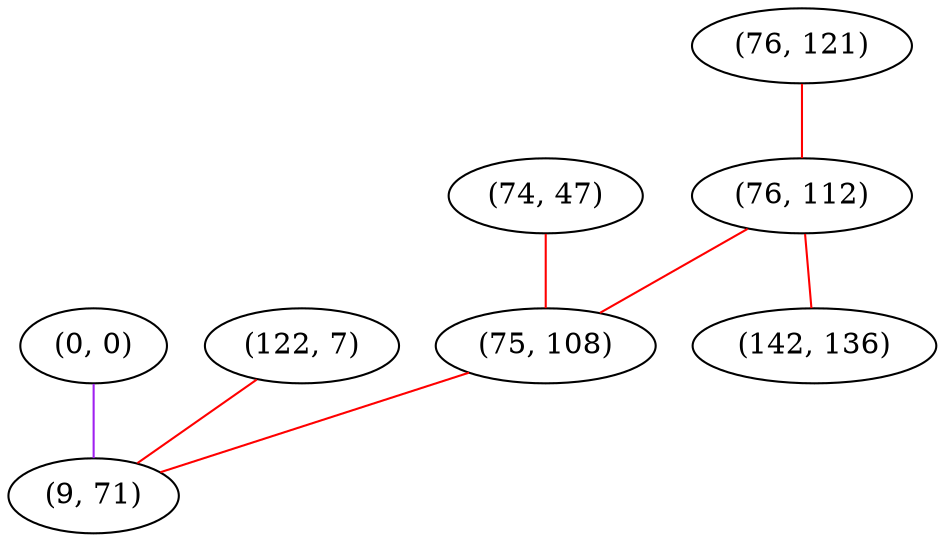 graph "" {
"(0, 0)";
"(76, 121)";
"(74, 47)";
"(76, 112)";
"(122, 7)";
"(75, 108)";
"(142, 136)";
"(9, 71)";
"(0, 0)" -- "(9, 71)"  [color=purple, key=0, weight=4];
"(76, 121)" -- "(76, 112)"  [color=red, key=0, weight=1];
"(74, 47)" -- "(75, 108)"  [color=red, key=0, weight=1];
"(76, 112)" -- "(75, 108)"  [color=red, key=0, weight=1];
"(76, 112)" -- "(142, 136)"  [color=red, key=0, weight=1];
"(122, 7)" -- "(9, 71)"  [color=red, key=0, weight=1];
"(75, 108)" -- "(9, 71)"  [color=red, key=0, weight=1];
}

